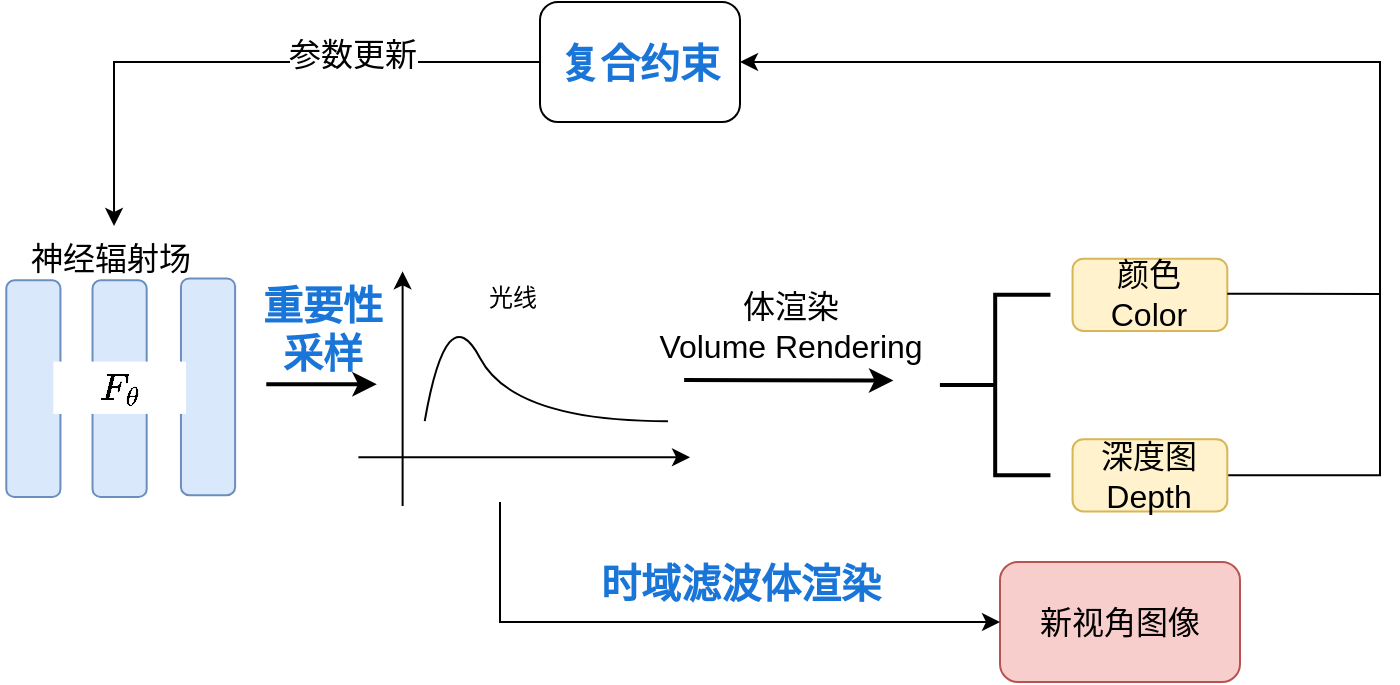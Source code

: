 <mxfile version="24.2.7" type="github">
  <diagram name="第 1 页" id="kWwtmEkgG9PY7HOd2MP9">
    <mxGraphModel dx="1434" dy="738" grid="1" gridSize="10" guides="1" tooltips="1" connect="1" arrows="1" fold="1" page="1" pageScale="1" pageWidth="827" pageHeight="1169" math="1" shadow="0">
      <root>
        <mxCell id="0" />
        <mxCell id="1" parent="0" />
        <mxCell id="komwkRij3gEMeTbKf892-4" value="" style="endArrow=classic;html=1;rounded=0;strokeWidth=2;exitX=0.168;exitY=1.032;exitDx=0;exitDy=0;exitPerimeter=0;" edge="1" parent="1" source="komwkRij3gEMeTbKf892-5">
          <mxGeometry width="50" height="50" relative="1" as="geometry">
            <mxPoint x="498.141" y="419.331" as="sourcePoint" />
            <mxPoint x="556.734" y="419.268" as="targetPoint" />
          </mxGeometry>
        </mxCell>
        <mxCell id="komwkRij3gEMeTbKf892-5" value="&lt;font style=&quot;font-size: 16px;&quot;&gt;体渲染&lt;/font&gt;&lt;div style=&quot;font-size: 16px;&quot;&gt;&lt;font style=&quot;font-size: 16px;&quot;&gt;Volume Rendering&lt;/font&gt;&lt;/div&gt;" style="text;html=1;align=center;verticalAlign=middle;resizable=0;points=[];autosize=1;strokeColor=none;fillColor=none;" vertex="1" parent="1">
          <mxGeometry x="425.176" y="367.378" width="160" height="50" as="geometry" />
        </mxCell>
        <mxCell id="komwkRij3gEMeTbKf892-6" value="" style="strokeWidth=2;html=1;shape=mxgraph.flowchart.annotation_2;align=left;labelPosition=right;pointerEvents=1;" vertex="1" parent="1">
          <mxGeometry x="579.95" y="376.402" width="55.276" height="90.244" as="geometry" />
        </mxCell>
        <mxCell id="komwkRij3gEMeTbKf892-7" value="&lt;font style=&quot;font-size: 16px;&quot;&gt;颜色&lt;/font&gt;&lt;div&gt;&lt;font style=&quot;font-size: 16px;&quot;&gt;Color&lt;/font&gt;&lt;/div&gt;" style="rounded=1;whiteSpace=wrap;html=1;fillColor=#fff2cc;strokeColor=#d6b656;" vertex="1" parent="1">
          <mxGeometry x="646.281" y="358.354" width="77.387" height="36.098" as="geometry" />
        </mxCell>
        <mxCell id="komwkRij3gEMeTbKf892-29" style="edgeStyle=orthogonalEdgeStyle;rounded=0;orthogonalLoop=1;jettySize=auto;html=1;exitX=1;exitY=0.5;exitDx=0;exitDy=0;entryX=1;entryY=0.5;entryDx=0;entryDy=0;" edge="1" parent="1" source="komwkRij3gEMeTbKf892-8" target="komwkRij3gEMeTbKf892-30">
          <mxGeometry relative="1" as="geometry">
            <mxPoint x="810" y="240" as="targetPoint" />
            <Array as="points">
              <mxPoint x="800" y="467" />
              <mxPoint x="800" y="260" />
            </Array>
          </mxGeometry>
        </mxCell>
        <mxCell id="komwkRij3gEMeTbKf892-8" value="&lt;span style=&quot;font-size: 16px;&quot;&gt;深度图&lt;/span&gt;&lt;div&gt;&lt;span style=&quot;font-size: 16px;&quot;&gt;Depth&lt;/span&gt;&lt;/div&gt;" style="rounded=1;whiteSpace=wrap;html=1;fillColor=#fff2cc;strokeColor=#d6b656;" vertex="1" parent="1">
          <mxGeometry x="646.281" y="448.598" width="77.387" height="36.098" as="geometry" />
        </mxCell>
        <mxCell id="komwkRij3gEMeTbKf892-9" value="" style="group" vertex="1" connectable="0" parent="1">
          <mxGeometry x="110.101" y="343.012" width="344.925" height="138.976" as="geometry" />
        </mxCell>
        <mxCell id="komwkRij3gEMeTbKf892-10" value="" style="endArrow=classic;html=1;rounded=0;strokeWidth=2;" edge="1" parent="komwkRij3gEMeTbKf892-9">
          <mxGeometry width="50" height="50" relative="1" as="geometry">
            <mxPoint x="133.039" y="78.124" as="sourcePoint" />
            <mxPoint x="188.316" y="78.061" as="targetPoint" />
          </mxGeometry>
        </mxCell>
        <mxCell id="komwkRij3gEMeTbKf892-11" value="" style="group" vertex="1" connectable="0" parent="komwkRij3gEMeTbKf892-9">
          <mxGeometry x="179.095" y="19.854" width="165.829" height="119.122" as="geometry" />
        </mxCell>
        <mxCell id="komwkRij3gEMeTbKf892-12" value="光线" style="text;html=1;align=center;verticalAlign=middle;resizable=0;points=[];autosize=1;strokeColor=none;fillColor=none;" vertex="1" parent="komwkRij3gEMeTbKf892-11">
          <mxGeometry x="51.96" width="50" height="30" as="geometry" />
        </mxCell>
        <mxCell id="komwkRij3gEMeTbKf892-13" value="" style="group" vertex="1" connectable="0" parent="komwkRij3gEMeTbKf892-11">
          <mxGeometry y="1.805" width="165.829" height="117.317" as="geometry" />
        </mxCell>
        <mxCell id="komwkRij3gEMeTbKf892-14" value="" style="endArrow=classic;html=1;rounded=0;strokeWidth=1;" edge="1" parent="komwkRij3gEMeTbKf892-13">
          <mxGeometry width="50" height="50" relative="1" as="geometry">
            <mxPoint x="22.111" y="117.317" as="sourcePoint" />
            <mxPoint x="22.111" as="targetPoint" />
          </mxGeometry>
        </mxCell>
        <mxCell id="komwkRij3gEMeTbKf892-15" value="" style="endArrow=classic;html=1;rounded=0;" edge="1" parent="komwkRij3gEMeTbKf892-13">
          <mxGeometry width="50" height="50" relative="1" as="geometry">
            <mxPoint y="92.951" as="sourcePoint" />
            <mxPoint x="165.829" y="92.951" as="targetPoint" />
          </mxGeometry>
        </mxCell>
        <mxCell id="komwkRij3gEMeTbKf892-16" value="" style="endArrow=none;html=1;rounded=0;curved=1;" edge="1" parent="komwkRij3gEMeTbKf892-13">
          <mxGeometry width="50" height="50" relative="1" as="geometry">
            <mxPoint x="33.166" y="74.902" as="sourcePoint" />
            <mxPoint x="154.774" y="74.902" as="targetPoint" />
            <Array as="points">
              <mxPoint x="44.221" y="11.732" />
              <mxPoint x="77.387" y="74.902" />
            </Array>
          </mxGeometry>
        </mxCell>
        <mxCell id="komwkRij3gEMeTbKf892-17" value="" style="group" vertex="1" connectable="0" parent="komwkRij3gEMeTbKf892-9">
          <mxGeometry width="120.503" height="124.537" as="geometry" />
        </mxCell>
        <mxCell id="komwkRij3gEMeTbKf892-18" value="" style="rounded=1;whiteSpace=wrap;html=1;rotation=90;fillColor=#dae8fc;strokeColor=#6c8ebf;" vertex="1" parent="komwkRij3gEMeTbKf892-17">
          <mxGeometry x="-37.588" y="66.78" width="108.342" height="27.073" as="geometry" />
        </mxCell>
        <mxCell id="komwkRij3gEMeTbKf892-19" value="" style="rounded=1;whiteSpace=wrap;html=1;rotation=90;fillColor=#dae8fc;strokeColor=#6c8ebf;" vertex="1" parent="komwkRij3gEMeTbKf892-17">
          <mxGeometry x="5.528" y="66.78" width="108.342" height="27.073" as="geometry" />
        </mxCell>
        <mxCell id="komwkRij3gEMeTbKf892-20" value="" style="rounded=1;whiteSpace=wrap;html=1;rotation=90;fillColor=#dae8fc;strokeColor=#6c8ebf;" vertex="1" parent="komwkRij3gEMeTbKf892-17">
          <mxGeometry x="49.749" y="65.878" width="108.342" height="27.073" as="geometry" />
        </mxCell>
        <mxCell id="komwkRij3gEMeTbKf892-21" value="&lt;font style=&quot;font-size: 16px;&quot;&gt;$$F_\theta$$&lt;/font&gt;" style="rounded=0;whiteSpace=wrap;html=1;strokeColor=none;" vertex="1" parent="komwkRij3gEMeTbKf892-17">
          <mxGeometry x="26.533" y="66.78" width="66.332" height="26.171" as="geometry" />
        </mxCell>
        <mxCell id="komwkRij3gEMeTbKf892-22" value="&lt;font style=&quot;font-size: 16px;&quot;&gt;神经辐射场&lt;/font&gt;" style="text;html=1;align=center;verticalAlign=middle;resizable=0;points=[];autosize=1;strokeColor=none;fillColor=none;" vertex="1" parent="komwkRij3gEMeTbKf892-17">
          <mxGeometry x="4.422" width="100" height="30" as="geometry" />
        </mxCell>
        <mxCell id="komwkRij3gEMeTbKf892-23" value="&lt;font color=&quot;#1975d7&quot; style=&quot;font-size: 20px;&quot;&gt;&lt;b&gt;重要性&lt;/b&gt;&lt;/font&gt;&lt;div&gt;&lt;font color=&quot;#1975d7&quot; style=&quot;font-size: 20px;&quot;&gt;&lt;b&gt;采样&lt;/b&gt;&lt;/font&gt;&lt;/div&gt;" style="text;html=1;align=center;verticalAlign=middle;resizable=0;points=[];autosize=1;strokeColor=none;fillColor=none;" vertex="1" parent="komwkRij3gEMeTbKf892-9">
          <mxGeometry x="120.502" y="19.857" width="80" height="60" as="geometry" />
        </mxCell>
        <mxCell id="komwkRij3gEMeTbKf892-30" value="&lt;font size=&quot;1&quot; color=&quot;#1975d7&quot; style=&quot;&quot;&gt;&lt;b style=&quot;font-size: 20px;&quot;&gt;复合约束&lt;/b&gt;&lt;/font&gt;" style="rounded=1;whiteSpace=wrap;html=1;" vertex="1" parent="1">
          <mxGeometry x="380" y="230" width="100" height="60" as="geometry" />
        </mxCell>
        <mxCell id="komwkRij3gEMeTbKf892-31" style="edgeStyle=orthogonalEdgeStyle;rounded=0;orthogonalLoop=1;jettySize=auto;html=1;entryX=0.525;entryY=-0.034;entryDx=0;entryDy=0;entryPerimeter=0;" edge="1" parent="1" source="komwkRij3gEMeTbKf892-30" target="komwkRij3gEMeTbKf892-22">
          <mxGeometry relative="1" as="geometry" />
        </mxCell>
        <mxCell id="komwkRij3gEMeTbKf892-32" value="&lt;font style=&quot;font-size: 16px;&quot;&gt;参数更新&lt;/font&gt;" style="edgeLabel;html=1;align=center;verticalAlign=middle;resizable=0;points=[];" vertex="1" connectable="0" parent="komwkRij3gEMeTbKf892-31">
          <mxGeometry x="-0.363" y="-4" relative="1" as="geometry">
            <mxPoint as="offset" />
          </mxGeometry>
        </mxCell>
        <mxCell id="komwkRij3gEMeTbKf892-34" value="" style="endArrow=none;html=1;rounded=0;" edge="1" parent="1">
          <mxGeometry width="50" height="50" relative="1" as="geometry">
            <mxPoint x="723.67" y="375.9" as="sourcePoint" />
            <mxPoint x="800" y="376" as="targetPoint" />
          </mxGeometry>
        </mxCell>
        <mxCell id="komwkRij3gEMeTbKf892-37" value="&lt;font style=&quot;font-size: 16px;&quot;&gt;新视角图像&lt;/font&gt;" style="rounded=1;whiteSpace=wrap;html=1;fillColor=#f8cecc;strokeColor=#b85450;" vertex="1" parent="1">
          <mxGeometry x="610" y="510" width="120" height="60" as="geometry" />
        </mxCell>
        <mxCell id="komwkRij3gEMeTbKf892-38" value="&lt;font color=&quot;#1975d7&quot;&gt;&lt;span style=&quot;font-size: 20px;&quot;&gt;&lt;b&gt;时域滤波体渲染&lt;/b&gt;&lt;/span&gt;&lt;/font&gt;" style="text;html=1;align=center;verticalAlign=middle;resizable=0;points=[];autosize=1;strokeColor=none;fillColor=none;" vertex="1" parent="1">
          <mxGeometry x="400.003" y="499.999" width="160" height="40" as="geometry" />
        </mxCell>
        <mxCell id="komwkRij3gEMeTbKf892-39" value="" style="endArrow=classic;html=1;rounded=0;entryX=0;entryY=0.5;entryDx=0;entryDy=0;" edge="1" parent="1" target="komwkRij3gEMeTbKf892-37">
          <mxGeometry width="50" height="50" relative="1" as="geometry">
            <mxPoint x="360" y="480" as="sourcePoint" />
            <mxPoint x="370" y="520" as="targetPoint" />
            <Array as="points">
              <mxPoint x="360" y="540" />
            </Array>
          </mxGeometry>
        </mxCell>
      </root>
    </mxGraphModel>
  </diagram>
</mxfile>
